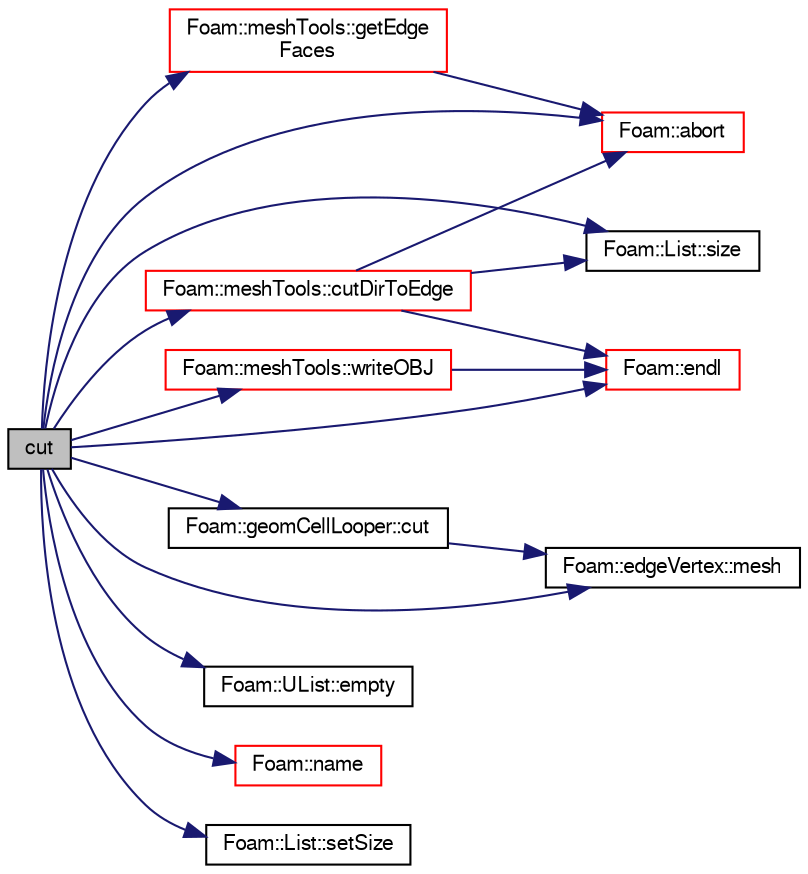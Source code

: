 digraph "cut"
{
  bgcolor="transparent";
  edge [fontname="FreeSans",fontsize="10",labelfontname="FreeSans",labelfontsize="10"];
  node [fontname="FreeSans",fontsize="10",shape=record];
  rankdir="LR";
  Node208 [label="cut",height=0.2,width=0.4,color="black", fillcolor="grey75", style="filled", fontcolor="black"];
  Node208 -> Node209 [color="midnightblue",fontsize="10",style="solid",fontname="FreeSans"];
  Node209 [label="Foam::abort",height=0.2,width=0.4,color="red",URL="$a21124.html#a447107a607d03e417307c203fa5fb44b"];
  Node208 -> Node252 [color="midnightblue",fontsize="10",style="solid",fontname="FreeSans"];
  Node252 [label="Foam::geomCellLooper::cut",height=0.2,width=0.4,color="black",URL="$a21474.html#a3d6305b93327dbf1434bf2c8362a3a3e",tooltip="Create cut along circumference of cellI. Gets current mesh cuts. "];
  Node252 -> Node253 [color="midnightblue",fontsize="10",style="solid",fontname="FreeSans"];
  Node253 [label="Foam::edgeVertex::mesh",height=0.2,width=0.4,color="black",URL="$a21494.html#ae78c91f8ff731c07ccc4351d9fe861ba"];
  Node208 -> Node254 [color="midnightblue",fontsize="10",style="solid",fontname="FreeSans"];
  Node254 [label="Foam::meshTools::cutDirToEdge",height=0.2,width=0.4,color="red",URL="$a21153.html#a56664f3017553939ea9760e96b9e24f2",tooltip="Reverse of edgeToCutDir: given direction find edge bundle and. "];
  Node254 -> Node209 [color="midnightblue",fontsize="10",style="solid",fontname="FreeSans"];
  Node254 -> Node257 [color="midnightblue",fontsize="10",style="solid",fontname="FreeSans"];
  Node257 [label="Foam::List::size",height=0.2,width=0.4,color="black",URL="$a25694.html#a8a5f6fa29bd4b500caf186f60245b384",tooltip="Override size to be inconsistent with allocated storage. "];
  Node254 -> Node217 [color="midnightblue",fontsize="10",style="solid",fontname="FreeSans"];
  Node217 [label="Foam::endl",height=0.2,width=0.4,color="red",URL="$a21124.html#a2db8fe02a0d3909e9351bb4275b23ce4",tooltip="Add newline and flush stream. "];
  Node208 -> Node406 [color="midnightblue",fontsize="10",style="solid",fontname="FreeSans"];
  Node406 [label="Foam::UList::empty",height=0.2,width=0.4,color="black",URL="$a25698.html#a644718bb2fb240de962dc3c9a1fdf0dc",tooltip="Return true if the UList is empty (ie, size() is zero). "];
  Node208 -> Node217 [color="midnightblue",fontsize="10",style="solid",fontname="FreeSans"];
  Node208 -> Node268 [color="midnightblue",fontsize="10",style="solid",fontname="FreeSans"];
  Node268 [label="Foam::meshTools::getEdge\lFaces",height=0.2,width=0.4,color="red",URL="$a21153.html#a49c5d70e15e6496b848e2012ea176128",tooltip="Get faces on cell using edgeI. Throws error if no two found. "];
  Node268 -> Node209 [color="midnightblue",fontsize="10",style="solid",fontname="FreeSans"];
  Node208 -> Node253 [color="midnightblue",fontsize="10",style="solid",fontname="FreeSans"];
  Node208 -> Node407 [color="midnightblue",fontsize="10",style="solid",fontname="FreeSans"];
  Node407 [label="Foam::name",height=0.2,width=0.4,color="red",URL="$a21124.html#adcb0df2bd4953cb6bb390272d8263c3a",tooltip="Return a string representation of a complex. "];
  Node208 -> Node274 [color="midnightblue",fontsize="10",style="solid",fontname="FreeSans"];
  Node274 [label="Foam::List::setSize",height=0.2,width=0.4,color="black",URL="$a25694.html#aedb985ffeaf1bdbfeccc2a8730405703",tooltip="Reset size of List. "];
  Node208 -> Node257 [color="midnightblue",fontsize="10",style="solid",fontname="FreeSans"];
  Node208 -> Node263 [color="midnightblue",fontsize="10",style="solid",fontname="FreeSans"];
  Node263 [label="Foam::meshTools::writeOBJ",height=0.2,width=0.4,color="red",URL="$a21153.html#afd76c6ccc8ee4a5957f0232218167c17",tooltip="Write obj representation of point. "];
  Node263 -> Node217 [color="midnightblue",fontsize="10",style="solid",fontname="FreeSans"];
}
